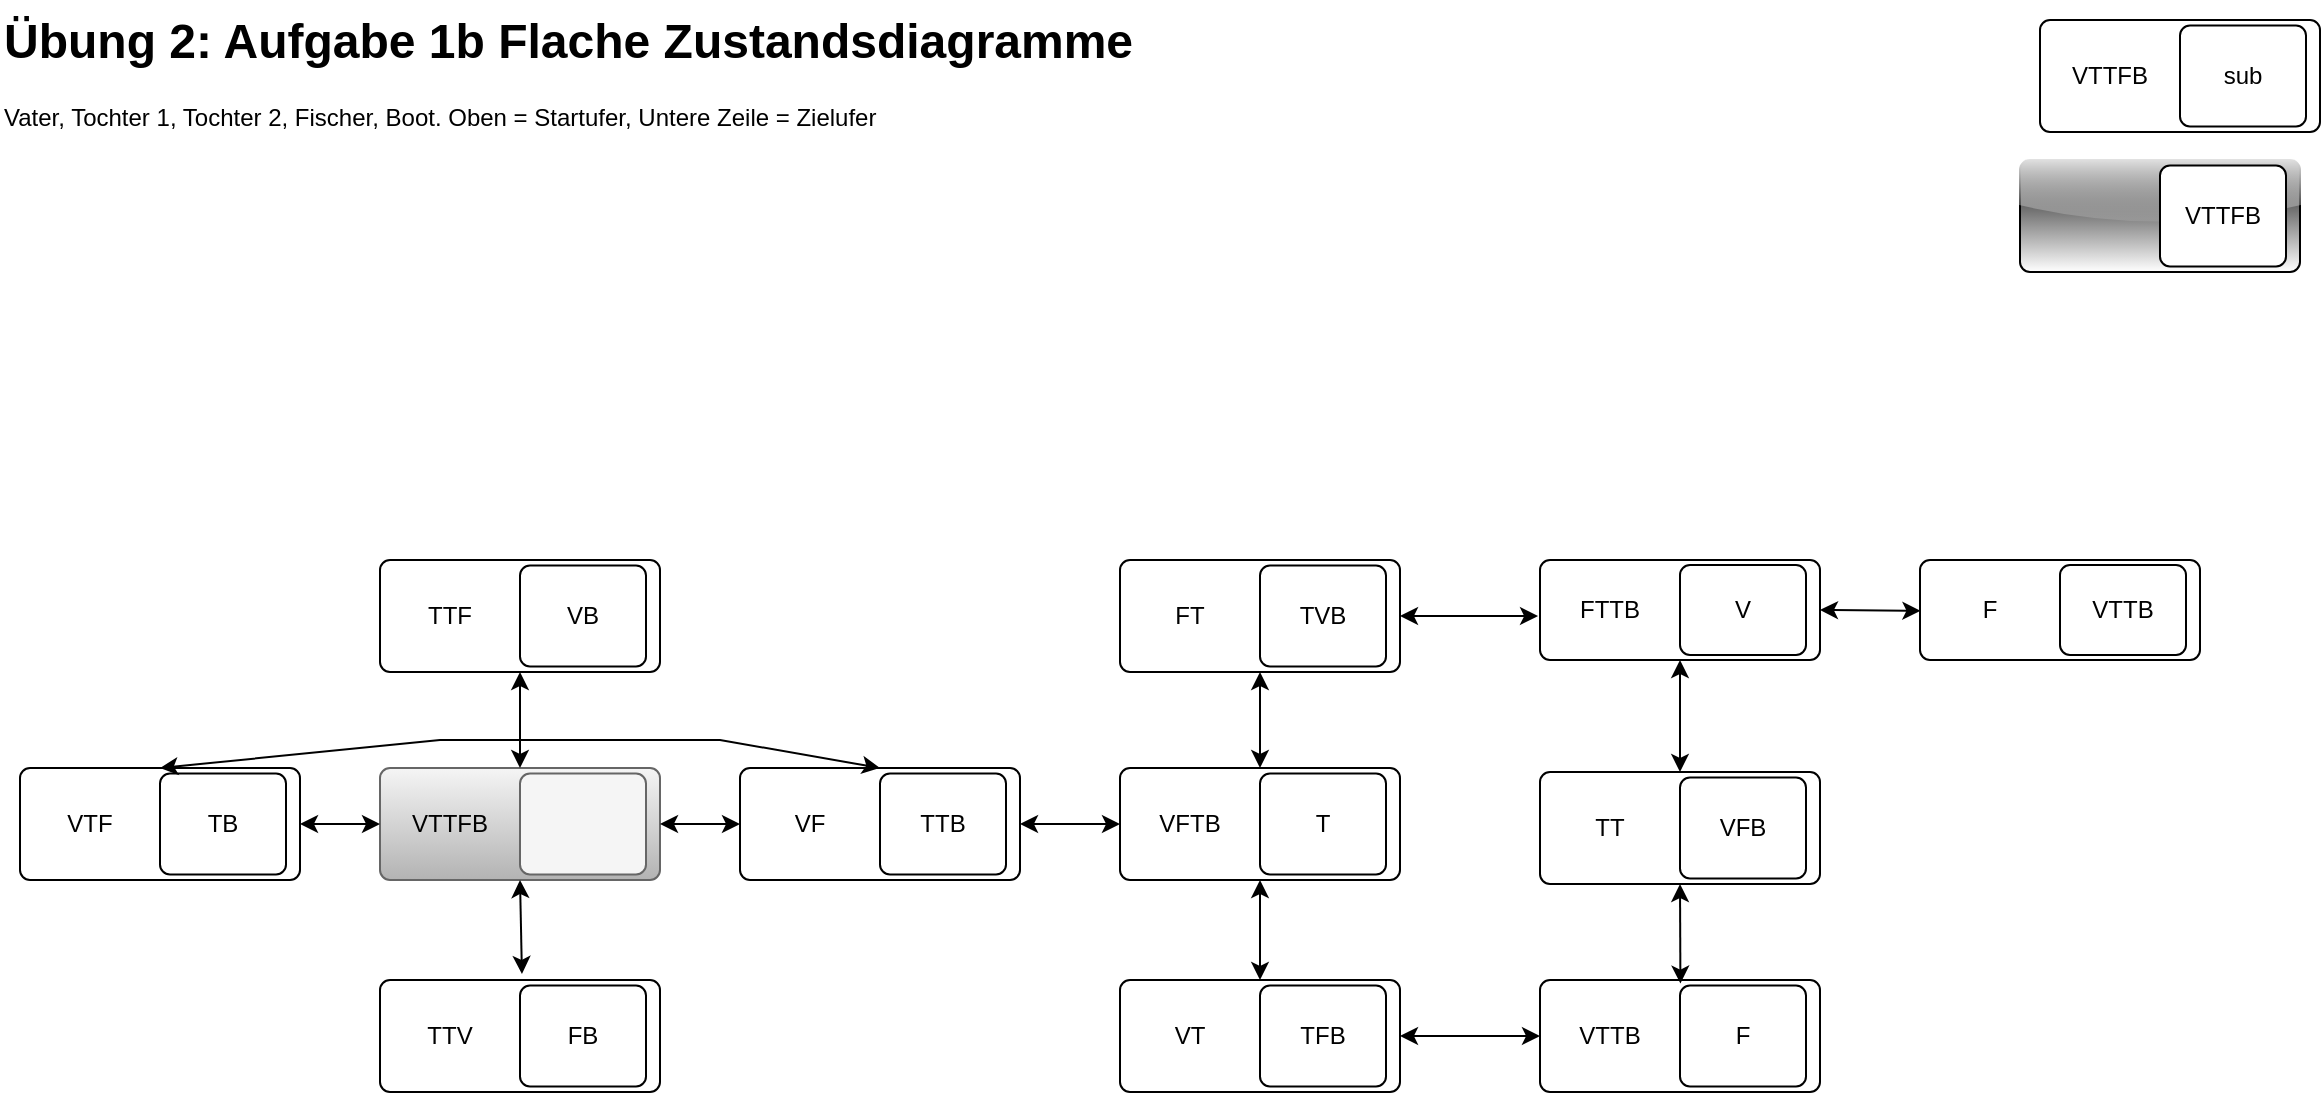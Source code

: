 <mxfile version="24.7.17">
  <diagram name="Page-1" id="-7dxq6iW3kQ3iSbgLeyK">
    <mxGraphModel dx="1659" dy="885" grid="1" gridSize="10" guides="1" tooltips="1" connect="1" arrows="1" fold="1" page="1" pageScale="1" pageWidth="1169" pageHeight="827" math="0" shadow="0">
      <root>
        <mxCell id="0" />
        <mxCell id="1" parent="0" />
        <mxCell id="XbbJu0McrLC-nWk04bXn-2" value="&lt;h1 style=&quot;margin-top: 0px;&quot;&gt;Übung 2: Aufgabe 1b Flache Zustandsdiagramme&lt;br&gt;&lt;/h1&gt;&lt;p&gt;Vater, Tochter 1, Tochter 2, Fischer, Boot. Oben = Startufer, Untere Zeile = Zielufer&lt;br&gt;&lt;/p&gt;" style="text;html=1;whiteSpace=wrap;overflow=hidden;rounded=0;" vertex="1" parent="1">
          <mxGeometry width="570" height="79" as="geometry" />
        </mxCell>
        <mxCell id="XbbJu0McrLC-nWk04bXn-6" value="" style="rounded=1;absoluteArcSize=1;html=1;arcSize=10;fillColor=#f5f5f5;strokeColor=#666666;gradientColor=#b3b3b3;" vertex="1" parent="1">
          <mxGeometry x="190" y="384" width="140" height="56" as="geometry" />
        </mxCell>
        <mxCell id="XbbJu0McrLC-nWk04bXn-7" value="VTTFB" style="html=1;shape=mxgraph.er.anchor;whiteSpace=wrap;" vertex="1" parent="XbbJu0McrLC-nWk04bXn-6">
          <mxGeometry width="70" height="56" as="geometry" />
        </mxCell>
        <mxCell id="XbbJu0McrLC-nWk04bXn-8" value="" style="rounded=1;absoluteArcSize=1;html=1;arcSize=10;whiteSpace=wrap;points=[];strokeColor=inherit;fillColor=inherit;" vertex="1" parent="XbbJu0McrLC-nWk04bXn-6">
          <mxGeometry x="70" y="2.8" width="63" height="50.4" as="geometry" />
        </mxCell>
        <mxCell id="XbbJu0McrLC-nWk04bXn-9" value="" style="rounded=1;absoluteArcSize=1;html=1;arcSize=10;" vertex="1" parent="1">
          <mxGeometry x="1020" y="10" width="140" height="56" as="geometry" />
        </mxCell>
        <mxCell id="XbbJu0McrLC-nWk04bXn-10" value="VTTFB" style="html=1;shape=mxgraph.er.anchor;whiteSpace=wrap;" vertex="1" parent="XbbJu0McrLC-nWk04bXn-9">
          <mxGeometry width="70" height="56" as="geometry" />
        </mxCell>
        <mxCell id="XbbJu0McrLC-nWk04bXn-11" value="sub" style="rounded=1;absoluteArcSize=1;html=1;arcSize=10;whiteSpace=wrap;points=[];strokeColor=inherit;fillColor=inherit;" vertex="1" parent="XbbJu0McrLC-nWk04bXn-9">
          <mxGeometry x="70" y="2.8" width="63" height="50.4" as="geometry" />
        </mxCell>
        <mxCell id="XbbJu0McrLC-nWk04bXn-17" value="" style="rounded=1;absoluteArcSize=1;html=1;arcSize=10;" vertex="1" parent="1">
          <mxGeometry x="370" y="384" width="140" height="56" as="geometry" />
        </mxCell>
        <mxCell id="XbbJu0McrLC-nWk04bXn-18" value="VF" style="html=1;shape=mxgraph.er.anchor;whiteSpace=wrap;" vertex="1" parent="XbbJu0McrLC-nWk04bXn-17">
          <mxGeometry width="70" height="56" as="geometry" />
        </mxCell>
        <mxCell id="XbbJu0McrLC-nWk04bXn-19" value="TTB" style="rounded=1;absoluteArcSize=1;html=1;arcSize=10;whiteSpace=wrap;points=[];strokeColor=inherit;fillColor=inherit;" vertex="1" parent="XbbJu0McrLC-nWk04bXn-17">
          <mxGeometry x="70" y="2.8" width="63" height="50.4" as="geometry" />
        </mxCell>
        <mxCell id="XbbJu0McrLC-nWk04bXn-20" value="" style="endArrow=classic;html=1;rounded=0;entryX=0;entryY=0.5;entryDx=0;entryDy=0;exitX=1;exitY=0.5;exitDx=0;exitDy=0;startArrow=classic;" edge="1" parent="1" source="XbbJu0McrLC-nWk04bXn-6" target="XbbJu0McrLC-nWk04bXn-17">
          <mxGeometry width="50" height="50" relative="1" as="geometry">
            <mxPoint x="380" y="410" as="sourcePoint" />
            <mxPoint x="430" y="360" as="targetPoint" />
          </mxGeometry>
        </mxCell>
        <mxCell id="XbbJu0McrLC-nWk04bXn-21" value="" style="rounded=1;absoluteArcSize=1;html=1;arcSize=10;" vertex="1" parent="1">
          <mxGeometry x="10" y="384" width="140" height="56" as="geometry" />
        </mxCell>
        <mxCell id="XbbJu0McrLC-nWk04bXn-22" value="VTF" style="html=1;shape=mxgraph.er.anchor;whiteSpace=wrap;" vertex="1" parent="XbbJu0McrLC-nWk04bXn-21">
          <mxGeometry width="70" height="56" as="geometry" />
        </mxCell>
        <mxCell id="XbbJu0McrLC-nWk04bXn-23" value="TB" style="rounded=1;absoluteArcSize=1;html=1;arcSize=10;whiteSpace=wrap;points=[];strokeColor=inherit;fillColor=inherit;" vertex="1" parent="XbbJu0McrLC-nWk04bXn-21">
          <mxGeometry x="70" y="2.8" width="63" height="50.4" as="geometry" />
        </mxCell>
        <mxCell id="XbbJu0McrLC-nWk04bXn-24" value="" style="endArrow=classic;html=1;rounded=0;entryX=0;entryY=0.5;entryDx=0;entryDy=0;exitX=1;exitY=0.5;exitDx=0;exitDy=0;startArrow=classic;" edge="1" parent="1" source="XbbJu0McrLC-nWk04bXn-21" target="XbbJu0McrLC-nWk04bXn-6">
          <mxGeometry width="50" height="50" relative="1" as="geometry">
            <mxPoint x="150" y="420" as="sourcePoint" />
            <mxPoint x="200" y="370" as="targetPoint" />
          </mxGeometry>
        </mxCell>
        <mxCell id="XbbJu0McrLC-nWk04bXn-25" value="" style="rounded=1;absoluteArcSize=1;html=1;arcSize=10;gradientDirection=north;gradientColor=default;fillColor=default;shadow=0;glass=1;" vertex="1" parent="1">
          <mxGeometry x="1010" y="80" width="140" height="56" as="geometry" />
        </mxCell>
        <mxCell id="XbbJu0McrLC-nWk04bXn-26" value="" style="html=1;shape=mxgraph.er.anchor;whiteSpace=wrap;" vertex="1" parent="XbbJu0McrLC-nWk04bXn-25">
          <mxGeometry width="70" height="56" as="geometry" />
        </mxCell>
        <mxCell id="XbbJu0McrLC-nWk04bXn-27" value="VTTFB" style="rounded=1;absoluteArcSize=1;html=1;arcSize=10;whiteSpace=wrap;points=[];strokeColor=inherit;fillColor=inherit;" vertex="1" parent="XbbJu0McrLC-nWk04bXn-25">
          <mxGeometry x="70" y="2.8" width="63" height="50.4" as="geometry" />
        </mxCell>
        <mxCell id="XbbJu0McrLC-nWk04bXn-28" value="" style="rounded=1;absoluteArcSize=1;html=1;arcSize=10;" vertex="1" parent="1">
          <mxGeometry x="190" y="280" width="140" height="56" as="geometry" />
        </mxCell>
        <mxCell id="XbbJu0McrLC-nWk04bXn-29" value="TTF" style="html=1;shape=mxgraph.er.anchor;whiteSpace=wrap;" vertex="1" parent="XbbJu0McrLC-nWk04bXn-28">
          <mxGeometry width="70" height="56" as="geometry" />
        </mxCell>
        <mxCell id="XbbJu0McrLC-nWk04bXn-30" value="VB" style="rounded=1;absoluteArcSize=1;html=1;arcSize=10;whiteSpace=wrap;points=[];strokeColor=inherit;fillColor=inherit;" vertex="1" parent="XbbJu0McrLC-nWk04bXn-28">
          <mxGeometry x="70" y="2.8" width="63" height="50.4" as="geometry" />
        </mxCell>
        <mxCell id="XbbJu0McrLC-nWk04bXn-31" value="" style="endArrow=classic;html=1;rounded=0;entryX=0.5;entryY=1;entryDx=0;entryDy=0;exitX=0.5;exitY=0;exitDx=0;exitDy=0;startArrow=classic;" edge="1" parent="1" source="XbbJu0McrLC-nWk04bXn-6" target="XbbJu0McrLC-nWk04bXn-28">
          <mxGeometry width="50" height="50" relative="1" as="geometry">
            <mxPoint x="260" y="380" as="sourcePoint" />
            <mxPoint x="280" y="340" as="targetPoint" />
          </mxGeometry>
        </mxCell>
        <mxCell id="XbbJu0McrLC-nWk04bXn-32" value="" style="rounded=1;absoluteArcSize=1;html=1;arcSize=10;" vertex="1" parent="1">
          <mxGeometry x="190" y="490" width="140" height="56" as="geometry" />
        </mxCell>
        <mxCell id="XbbJu0McrLC-nWk04bXn-33" value="TTV" style="html=1;shape=mxgraph.er.anchor;whiteSpace=wrap;" vertex="1" parent="XbbJu0McrLC-nWk04bXn-32">
          <mxGeometry width="70" height="56" as="geometry" />
        </mxCell>
        <mxCell id="XbbJu0McrLC-nWk04bXn-34" value="FB" style="rounded=1;absoluteArcSize=1;html=1;arcSize=10;whiteSpace=wrap;points=[];strokeColor=inherit;fillColor=inherit;" vertex="1" parent="XbbJu0McrLC-nWk04bXn-32">
          <mxGeometry x="70" y="2.8" width="63" height="50.4" as="geometry" />
        </mxCell>
        <mxCell id="XbbJu0McrLC-nWk04bXn-36" value="" style="endArrow=classic;startArrow=classic;html=1;rounded=0;exitX=1.014;exitY=-0.054;exitDx=0;exitDy=0;exitPerimeter=0;" edge="1" parent="1" source="XbbJu0McrLC-nWk04bXn-33">
          <mxGeometry width="50" height="50" relative="1" as="geometry">
            <mxPoint x="210" y="490" as="sourcePoint" />
            <mxPoint x="260" y="440" as="targetPoint" />
          </mxGeometry>
        </mxCell>
        <mxCell id="XbbJu0McrLC-nWk04bXn-38" value="" style="rounded=1;absoluteArcSize=1;html=1;arcSize=10;" vertex="1" parent="1">
          <mxGeometry x="560" y="384" width="140" height="56" as="geometry" />
        </mxCell>
        <mxCell id="XbbJu0McrLC-nWk04bXn-39" value="VFTB" style="html=1;shape=mxgraph.er.anchor;whiteSpace=wrap;" vertex="1" parent="XbbJu0McrLC-nWk04bXn-38">
          <mxGeometry width="70" height="56" as="geometry" />
        </mxCell>
        <mxCell id="XbbJu0McrLC-nWk04bXn-40" value="T" style="rounded=1;absoluteArcSize=1;html=1;arcSize=10;whiteSpace=wrap;points=[];strokeColor=inherit;fillColor=inherit;" vertex="1" parent="XbbJu0McrLC-nWk04bXn-38">
          <mxGeometry x="70" y="2.8" width="63" height="50.4" as="geometry" />
        </mxCell>
        <mxCell id="XbbJu0McrLC-nWk04bXn-41" value="" style="endArrow=classic;startArrow=classic;html=1;rounded=0;entryX=0;entryY=0.5;entryDx=0;entryDy=0;exitX=1;exitY=0.5;exitDx=0;exitDy=0;" edge="1" parent="1" source="XbbJu0McrLC-nWk04bXn-17" target="XbbJu0McrLC-nWk04bXn-38">
          <mxGeometry width="50" height="50" relative="1" as="geometry">
            <mxPoint x="510" y="414" as="sourcePoint" />
            <mxPoint x="560" y="364" as="targetPoint" />
          </mxGeometry>
        </mxCell>
        <mxCell id="XbbJu0McrLC-nWk04bXn-45" value="" style="endArrow=classic;startArrow=classic;html=1;rounded=0;entryX=0.5;entryY=0;entryDx=0;entryDy=0;exitX=0.5;exitY=0;exitDx=0;exitDy=0;" edge="1" parent="1" source="XbbJu0McrLC-nWk04bXn-17" target="XbbJu0McrLC-nWk04bXn-21">
          <mxGeometry width="50" height="50" relative="1" as="geometry">
            <mxPoint x="620" y="360" as="sourcePoint" />
            <mxPoint x="680" y="330" as="targetPoint" />
            <Array as="points">
              <mxPoint x="360" y="370" />
              <mxPoint x="220" y="370" />
            </Array>
          </mxGeometry>
        </mxCell>
        <mxCell id="XbbJu0McrLC-nWk04bXn-46" value="" style="rounded=1;absoluteArcSize=1;html=1;arcSize=10;" vertex="1" parent="1">
          <mxGeometry x="560" y="280" width="140" height="56" as="geometry" />
        </mxCell>
        <mxCell id="XbbJu0McrLC-nWk04bXn-47" value="FT" style="html=1;shape=mxgraph.er.anchor;whiteSpace=wrap;" vertex="1" parent="XbbJu0McrLC-nWk04bXn-46">
          <mxGeometry width="70" height="56" as="geometry" />
        </mxCell>
        <mxCell id="XbbJu0McrLC-nWk04bXn-48" value="TVB" style="rounded=1;absoluteArcSize=1;html=1;arcSize=10;whiteSpace=wrap;points=[];strokeColor=inherit;fillColor=inherit;" vertex="1" parent="XbbJu0McrLC-nWk04bXn-46">
          <mxGeometry x="70" y="2.8" width="63" height="50.4" as="geometry" />
        </mxCell>
        <mxCell id="XbbJu0McrLC-nWk04bXn-50" value="" style="rounded=1;absoluteArcSize=1;html=1;arcSize=10;" vertex="1" parent="1">
          <mxGeometry x="560" y="490" width="140" height="56" as="geometry" />
        </mxCell>
        <mxCell id="XbbJu0McrLC-nWk04bXn-51" value="VT" style="html=1;shape=mxgraph.er.anchor;whiteSpace=wrap;" vertex="1" parent="XbbJu0McrLC-nWk04bXn-50">
          <mxGeometry width="70" height="56" as="geometry" />
        </mxCell>
        <mxCell id="XbbJu0McrLC-nWk04bXn-52" value="TFB" style="rounded=1;absoluteArcSize=1;html=1;arcSize=10;whiteSpace=wrap;points=[];strokeColor=inherit;fillColor=inherit;" vertex="1" parent="XbbJu0McrLC-nWk04bXn-50">
          <mxGeometry x="70" y="2.8" width="63" height="50.4" as="geometry" />
        </mxCell>
        <mxCell id="XbbJu0McrLC-nWk04bXn-53" value="" style="endArrow=classic;startArrow=classic;html=1;rounded=0;exitX=0.5;exitY=0;exitDx=0;exitDy=0;entryX=0.5;entryY=1;entryDx=0;entryDy=0;" edge="1" parent="1" source="XbbJu0McrLC-nWk04bXn-38" target="XbbJu0McrLC-nWk04bXn-46">
          <mxGeometry width="50" height="50" relative="1" as="geometry">
            <mxPoint x="590" y="390" as="sourcePoint" />
            <mxPoint x="640" y="340" as="targetPoint" />
          </mxGeometry>
        </mxCell>
        <mxCell id="XbbJu0McrLC-nWk04bXn-54" value="" style="endArrow=classic;startArrow=classic;html=1;rounded=0;exitX=0.5;exitY=0;exitDx=0;exitDy=0;entryX=0.5;entryY=1;entryDx=0;entryDy=0;" edge="1" parent="1" source="XbbJu0McrLC-nWk04bXn-50" target="XbbJu0McrLC-nWk04bXn-38">
          <mxGeometry width="50" height="50" relative="1" as="geometry">
            <mxPoint x="580" y="490" as="sourcePoint" />
            <mxPoint x="630" y="440" as="targetPoint" />
          </mxGeometry>
        </mxCell>
        <mxCell id="XbbJu0McrLC-nWk04bXn-55" value="" style="rounded=1;absoluteArcSize=1;html=1;arcSize=10;" vertex="1" parent="1">
          <mxGeometry x="770" y="490" width="140" height="56" as="geometry" />
        </mxCell>
        <mxCell id="XbbJu0McrLC-nWk04bXn-56" value="VTTB" style="html=1;shape=mxgraph.er.anchor;whiteSpace=wrap;" vertex="1" parent="XbbJu0McrLC-nWk04bXn-55">
          <mxGeometry width="70" height="56" as="geometry" />
        </mxCell>
        <mxCell id="XbbJu0McrLC-nWk04bXn-57" value="F" style="rounded=1;absoluteArcSize=1;html=1;arcSize=10;whiteSpace=wrap;points=[];strokeColor=inherit;fillColor=inherit;" vertex="1" parent="XbbJu0McrLC-nWk04bXn-55">
          <mxGeometry x="70" y="2.8" width="63" height="50.4" as="geometry" />
        </mxCell>
        <mxCell id="XbbJu0McrLC-nWk04bXn-58" value="" style="endArrow=classic;startArrow=classic;html=1;rounded=0;entryX=0;entryY=0.5;entryDx=0;entryDy=0;exitX=1;exitY=0.5;exitDx=0;exitDy=0;" edge="1" parent="1" source="XbbJu0McrLC-nWk04bXn-50" target="XbbJu0McrLC-nWk04bXn-55">
          <mxGeometry width="50" height="50" relative="1" as="geometry">
            <mxPoint x="700" y="520" as="sourcePoint" />
            <mxPoint x="750" y="470" as="targetPoint" />
          </mxGeometry>
        </mxCell>
        <mxCell id="XbbJu0McrLC-nWk04bXn-59" value="" style="rounded=1;absoluteArcSize=1;html=1;arcSize=10;" vertex="1" parent="1">
          <mxGeometry x="770" y="280" width="140" height="50" as="geometry" />
        </mxCell>
        <mxCell id="XbbJu0McrLC-nWk04bXn-60" value="FTTB" style="html=1;shape=mxgraph.er.anchor;whiteSpace=wrap;" vertex="1" parent="XbbJu0McrLC-nWk04bXn-59">
          <mxGeometry width="70" height="50" as="geometry" />
        </mxCell>
        <mxCell id="XbbJu0McrLC-nWk04bXn-61" value="V" style="rounded=1;absoluteArcSize=1;html=1;arcSize=10;whiteSpace=wrap;points=[];strokeColor=inherit;fillColor=inherit;" vertex="1" parent="XbbJu0McrLC-nWk04bXn-59">
          <mxGeometry x="70" y="2.5" width="63" height="45" as="geometry" />
        </mxCell>
        <mxCell id="XbbJu0McrLC-nWk04bXn-63" value="" style="endArrow=classic;startArrow=classic;html=1;rounded=0;exitX=1;exitY=0.5;exitDx=0;exitDy=0;entryX=-0.014;entryY=0.561;entryDx=0;entryDy=0;entryPerimeter=0;" edge="1" parent="1" source="XbbJu0McrLC-nWk04bXn-46" target="XbbJu0McrLC-nWk04bXn-60">
          <mxGeometry width="50" height="50" relative="1" as="geometry">
            <mxPoint x="580" y="290" as="sourcePoint" />
            <mxPoint x="630" y="240" as="targetPoint" />
          </mxGeometry>
        </mxCell>
        <mxCell id="XbbJu0McrLC-nWk04bXn-65" value="" style="rounded=1;absoluteArcSize=1;html=1;arcSize=10;" vertex="1" parent="1">
          <mxGeometry x="770" y="386" width="140" height="56" as="geometry" />
        </mxCell>
        <mxCell id="XbbJu0McrLC-nWk04bXn-66" value="TT" style="html=1;shape=mxgraph.er.anchor;whiteSpace=wrap;" vertex="1" parent="XbbJu0McrLC-nWk04bXn-65">
          <mxGeometry width="70" height="56" as="geometry" />
        </mxCell>
        <mxCell id="XbbJu0McrLC-nWk04bXn-67" value="VFB" style="rounded=1;absoluteArcSize=1;html=1;arcSize=10;whiteSpace=wrap;points=[];strokeColor=inherit;fillColor=inherit;" vertex="1" parent="XbbJu0McrLC-nWk04bXn-65">
          <mxGeometry x="70" y="2.8" width="63" height="50.4" as="geometry" />
        </mxCell>
        <mxCell id="XbbJu0McrLC-nWk04bXn-68" value="" style="endArrow=classic;startArrow=classic;html=1;rounded=0;entryX=0.5;entryY=0;entryDx=0;entryDy=0;exitX=0.5;exitY=1;exitDx=0;exitDy=0;" edge="1" parent="1" source="XbbJu0McrLC-nWk04bXn-59" target="XbbJu0McrLC-nWk04bXn-65">
          <mxGeometry width="50" height="50" relative="1" as="geometry">
            <mxPoint x="720" y="208" as="sourcePoint" />
            <mxPoint x="783.711" y="208" as="targetPoint" />
          </mxGeometry>
        </mxCell>
        <mxCell id="XbbJu0McrLC-nWk04bXn-71" value="" style="endArrow=classic;startArrow=classic;html=1;rounded=0;entryX=0.5;entryY=1;entryDx=0;entryDy=0;exitX=1.003;exitY=0.032;exitDx=0;exitDy=0;exitPerimeter=0;" edge="1" parent="1" source="XbbJu0McrLC-nWk04bXn-56" target="XbbJu0McrLC-nWk04bXn-65">
          <mxGeometry width="50" height="50" relative="1" as="geometry">
            <mxPoint x="840" y="490" as="sourcePoint" />
            <mxPoint x="890" y="440" as="targetPoint" />
          </mxGeometry>
        </mxCell>
        <mxCell id="XbbJu0McrLC-nWk04bXn-72" value="" style="rounded=1;absoluteArcSize=1;html=1;arcSize=10;" vertex="1" parent="1">
          <mxGeometry x="960" y="280" width="140" height="50" as="geometry" />
        </mxCell>
        <mxCell id="XbbJu0McrLC-nWk04bXn-73" value="F" style="html=1;shape=mxgraph.er.anchor;whiteSpace=wrap;" vertex="1" parent="XbbJu0McrLC-nWk04bXn-72">
          <mxGeometry width="70" height="50" as="geometry" />
        </mxCell>
        <mxCell id="XbbJu0McrLC-nWk04bXn-74" value="VTTB" style="rounded=1;absoluteArcSize=1;html=1;arcSize=10;whiteSpace=wrap;points=[];strokeColor=inherit;fillColor=inherit;" vertex="1" parent="XbbJu0McrLC-nWk04bXn-72">
          <mxGeometry x="70" y="2.5" width="63" height="45" as="geometry" />
        </mxCell>
        <mxCell id="XbbJu0McrLC-nWk04bXn-75" value="" style="endArrow=classic;startArrow=classic;html=1;rounded=0;entryX=0.003;entryY=0.508;entryDx=0;entryDy=0;entryPerimeter=0;exitX=1;exitY=0.5;exitDx=0;exitDy=0;" edge="1" parent="1" source="XbbJu0McrLC-nWk04bXn-59" target="XbbJu0McrLC-nWk04bXn-73">
          <mxGeometry width="50" height="50" relative="1" as="geometry">
            <mxPoint x="910" y="310" as="sourcePoint" />
            <mxPoint x="960" y="260" as="targetPoint" />
          </mxGeometry>
        </mxCell>
      </root>
    </mxGraphModel>
  </diagram>
</mxfile>

